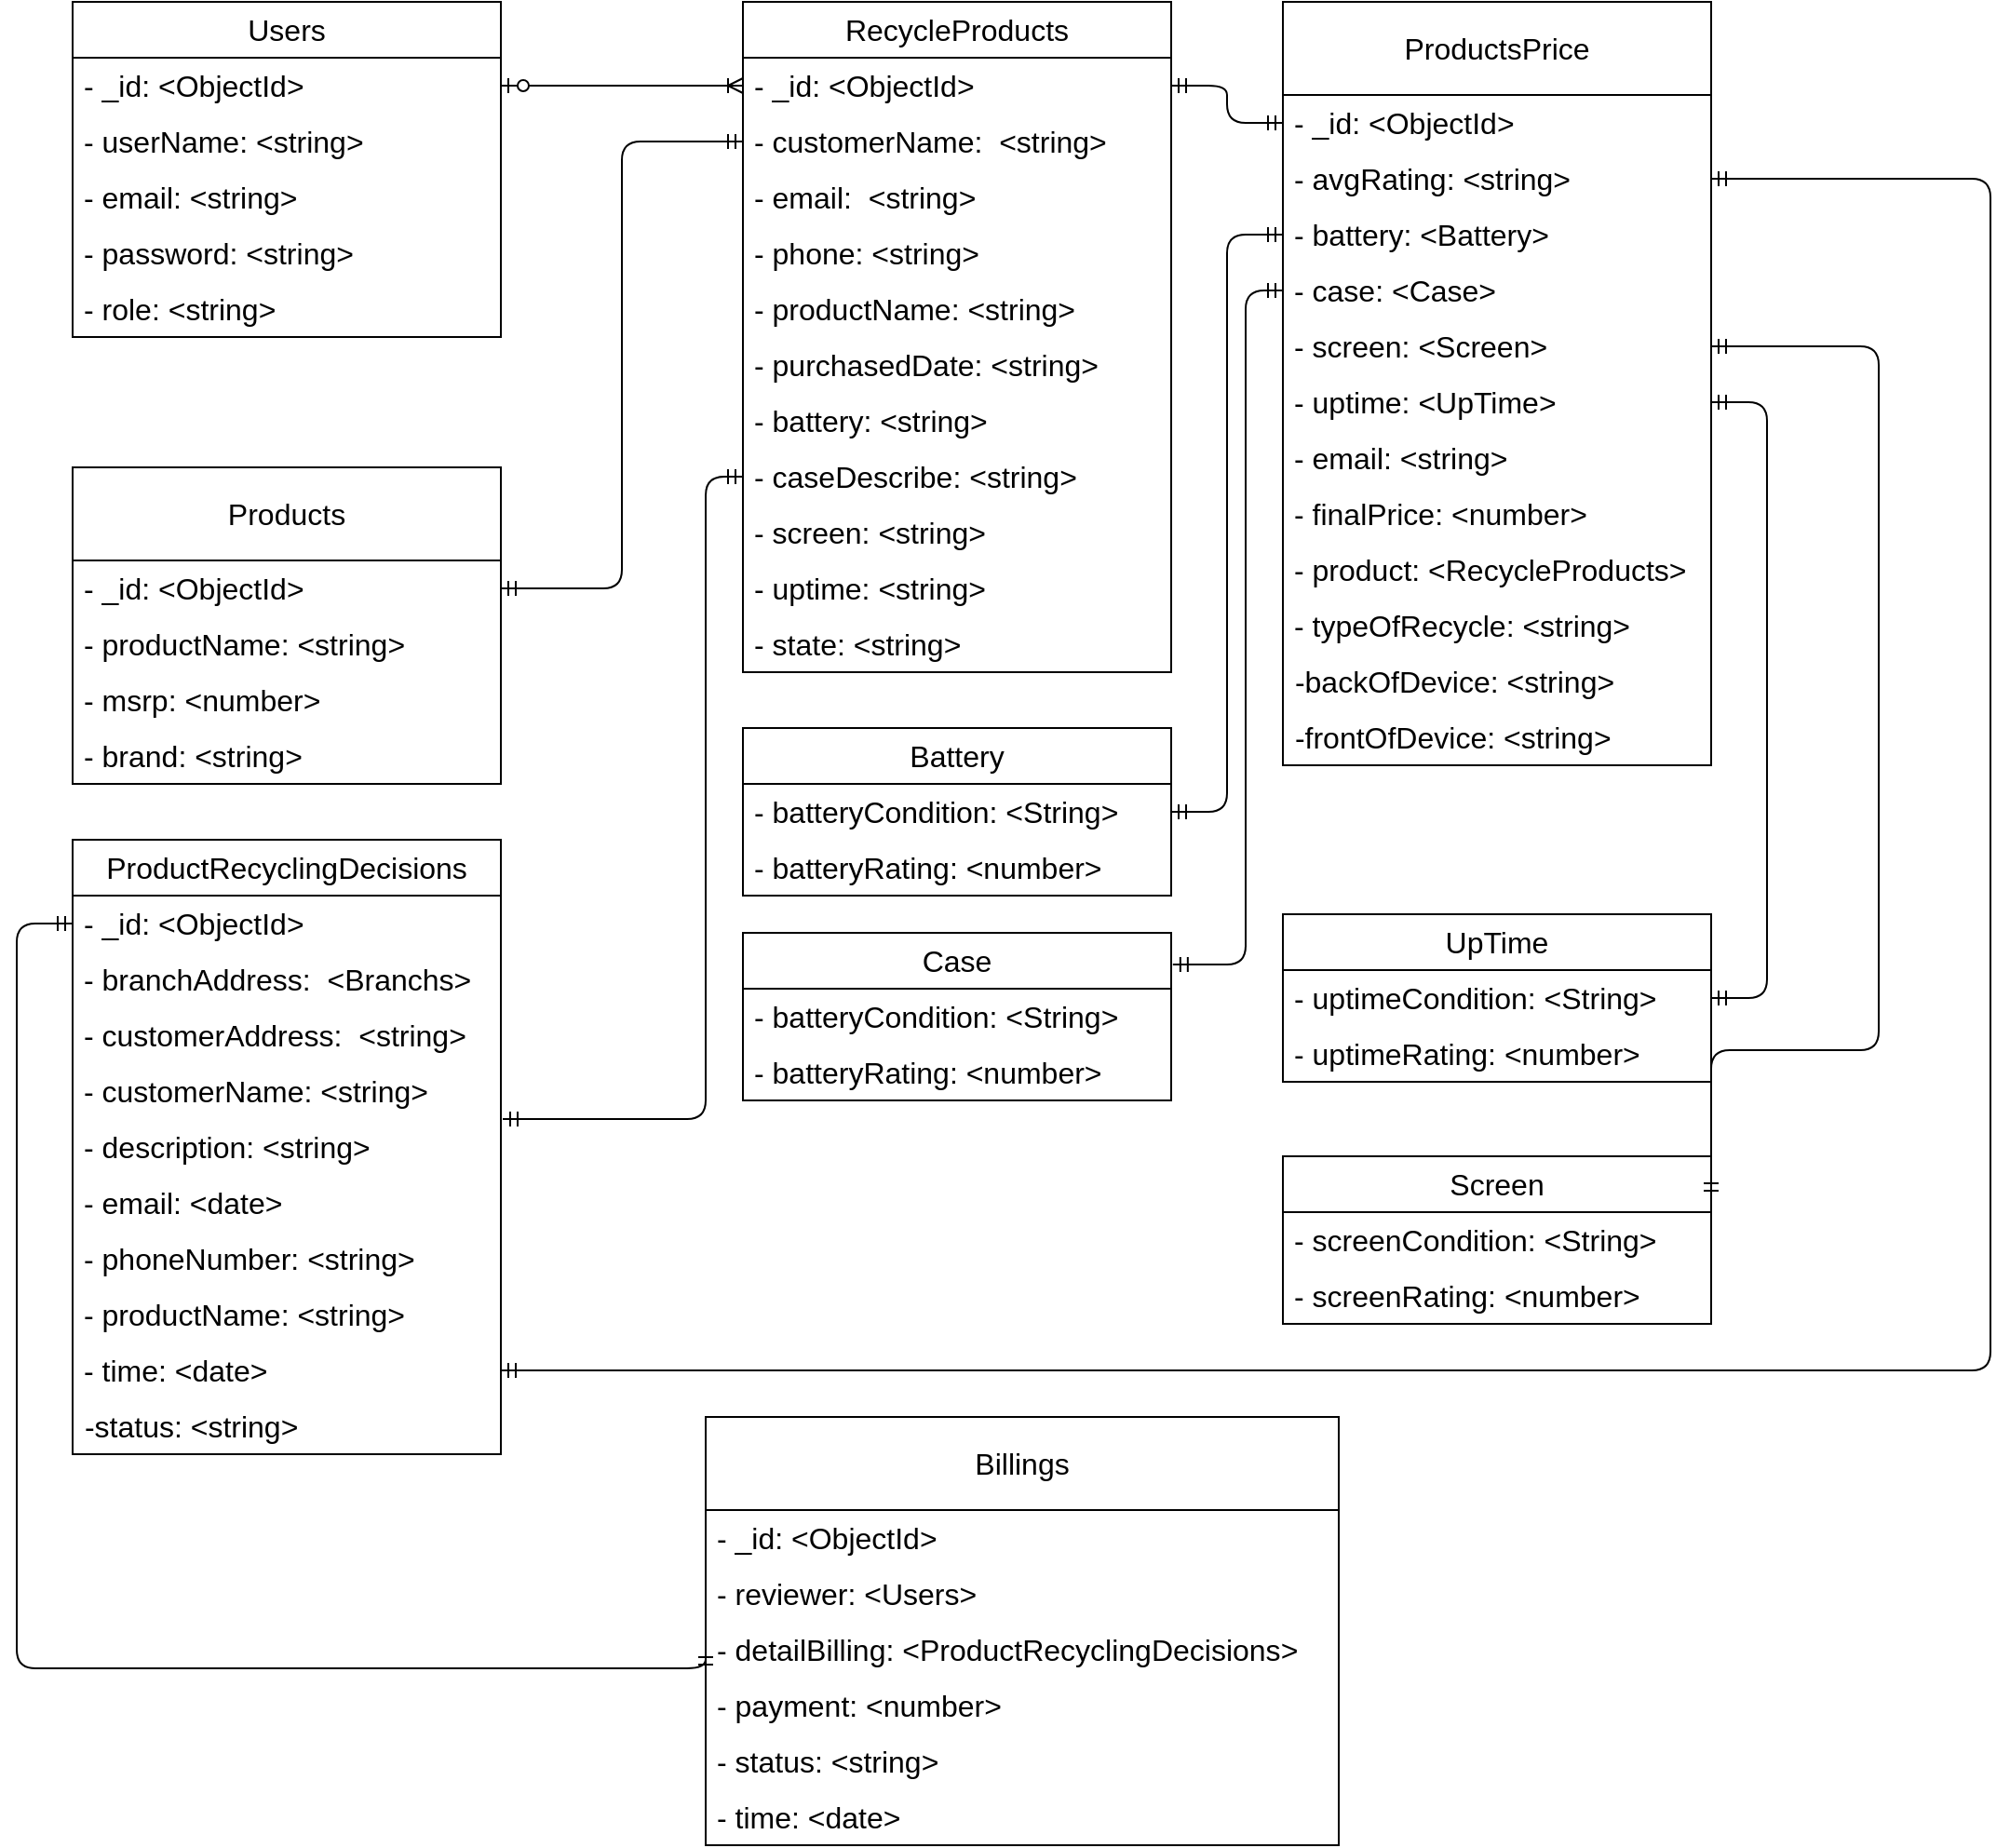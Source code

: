 <mxfile version="24.4.4" type="device" pages="2">
  <diagram id="1mYsnuXGkkBaEgy5q131" name="ClassDiagram_Final">
    <mxGraphModel dx="2603" dy="818" grid="1" gridSize="10" guides="1" tooltips="1" connect="1" arrows="1" fold="1" page="1" pageScale="1" pageWidth="1169" pageHeight="827" math="0" shadow="0">
      <root>
        <mxCell id="0" />
        <mxCell id="1" parent="0" />
        <mxCell id="lU7uUAOjo3WuwjkepguF-1" value="Users" style="swimlane;fontStyle=0;childLayout=stackLayout;horizontal=1;startSize=30;horizontalStack=0;resizeParent=1;resizeParentMax=0;resizeLast=0;collapsible=1;marginBottom=0;whiteSpace=wrap;html=1;fontSize=16;" parent="1" vertex="1">
          <mxGeometry x="-80" width="230" height="180" as="geometry" />
        </mxCell>
        <mxCell id="lU7uUAOjo3WuwjkepguF-2" value="- _id: &amp;lt;ObjectId&amp;gt;" style="text;strokeColor=none;fillColor=none;align=left;verticalAlign=middle;spacingLeft=4;spacingRight=4;overflow=hidden;points=[[0,0.5],[1,0.5]];portConstraint=eastwest;rotatable=0;whiteSpace=wrap;html=1;fontSize=16;" parent="lU7uUAOjo3WuwjkepguF-1" vertex="1">
          <mxGeometry y="30" width="230" height="30" as="geometry" />
        </mxCell>
        <mxCell id="XODTHQbzNnFHxRDsHWwX-12" value="- userName: &amp;lt;string&amp;gt;" style="text;strokeColor=none;fillColor=none;align=left;verticalAlign=middle;spacingLeft=4;spacingRight=4;overflow=hidden;points=[[0,0.5],[1,0.5]];portConstraint=eastwest;rotatable=0;whiteSpace=wrap;html=1;fontSize=16;" parent="lU7uUAOjo3WuwjkepguF-1" vertex="1">
          <mxGeometry y="60" width="230" height="30" as="geometry" />
        </mxCell>
        <mxCell id="lU7uUAOjo3WuwjkepguF-157" value="- email: &amp;lt;string&amp;gt;" style="text;strokeColor=none;fillColor=none;align=left;verticalAlign=middle;spacingLeft=4;spacingRight=4;overflow=hidden;points=[[0,0.5],[1,0.5]];portConstraint=eastwest;rotatable=0;whiteSpace=wrap;html=1;fontSize=16;" parent="lU7uUAOjo3WuwjkepguF-1" vertex="1">
          <mxGeometry y="90" width="230" height="30" as="geometry" />
        </mxCell>
        <mxCell id="lU7uUAOjo3WuwjkepguF-6" value="- password: &amp;lt;string&amp;gt;" style="text;strokeColor=none;fillColor=none;align=left;verticalAlign=middle;spacingLeft=4;spacingRight=4;overflow=hidden;points=[[0,0.5],[1,0.5]];portConstraint=eastwest;rotatable=0;whiteSpace=wrap;html=1;fontSize=16;" parent="lU7uUAOjo3WuwjkepguF-1" vertex="1">
          <mxGeometry y="120" width="230" height="30" as="geometry" />
        </mxCell>
        <mxCell id="lU7uUAOjo3WuwjkepguF-7" value="- role: &amp;lt;string&amp;gt;" style="text;strokeColor=none;fillColor=none;align=left;verticalAlign=middle;spacingLeft=4;spacingRight=4;overflow=hidden;points=[[0,0.5],[1,0.5]];portConstraint=eastwest;rotatable=0;whiteSpace=wrap;html=1;fontSize=16;" parent="lU7uUAOjo3WuwjkepguF-1" vertex="1">
          <mxGeometry y="150" width="230" height="30" as="geometry" />
        </mxCell>
        <mxCell id="lU7uUAOjo3WuwjkepguF-10" value="RecycleProducts" style="swimlane;fontStyle=0;childLayout=stackLayout;horizontal=1;startSize=30;horizontalStack=0;resizeParent=1;resizeParentMax=0;resizeLast=0;collapsible=1;marginBottom=0;whiteSpace=wrap;html=1;fontSize=16;" parent="1" vertex="1">
          <mxGeometry x="280" width="230" height="360" as="geometry" />
        </mxCell>
        <mxCell id="lU7uUAOjo3WuwjkepguF-61" value="- _id: &amp;lt;ObjectId&amp;gt;" style="text;strokeColor=none;fillColor=none;align=left;verticalAlign=middle;spacingLeft=4;spacingRight=4;overflow=hidden;points=[[0,0.5],[1,0.5]];portConstraint=eastwest;rotatable=0;whiteSpace=wrap;html=1;fontSize=16;" parent="lU7uUAOjo3WuwjkepguF-10" vertex="1">
          <mxGeometry y="30" width="230" height="30" as="geometry" />
        </mxCell>
        <mxCell id="lU7uUAOjo3WuwjkepguF-19" value="- customerName:&amp;nbsp; &amp;lt;string&amp;gt;" style="text;strokeColor=none;fillColor=none;align=left;verticalAlign=middle;spacingLeft=4;spacingRight=4;overflow=hidden;points=[[0,0.5],[1,0.5]];portConstraint=eastwest;rotatable=0;whiteSpace=wrap;html=1;fontSize=16;" parent="lU7uUAOjo3WuwjkepguF-10" vertex="1">
          <mxGeometry y="60" width="230" height="30" as="geometry" />
        </mxCell>
        <mxCell id="lU7uUAOjo3WuwjkepguF-103" value="- email:&amp;nbsp; &amp;lt;string&amp;gt;" style="text;strokeColor=none;fillColor=none;align=left;verticalAlign=middle;spacingLeft=4;spacingRight=4;overflow=hidden;points=[[0,0.5],[1,0.5]];portConstraint=eastwest;rotatable=0;whiteSpace=wrap;html=1;fontSize=16;" parent="lU7uUAOjo3WuwjkepguF-10" vertex="1">
          <mxGeometry y="90" width="230" height="30" as="geometry" />
        </mxCell>
        <mxCell id="lU7uUAOjo3WuwjkepguF-24" value="- phone: &amp;lt;string&amp;gt;" style="text;strokeColor=none;fillColor=none;align=left;verticalAlign=middle;spacingLeft=4;spacingRight=4;overflow=hidden;points=[[0,0.5],[1,0.5]];portConstraint=eastwest;rotatable=0;whiteSpace=wrap;html=1;fontSize=16;" parent="lU7uUAOjo3WuwjkepguF-10" vertex="1">
          <mxGeometry y="120" width="230" height="30" as="geometry" />
        </mxCell>
        <mxCell id="lU7uUAOjo3WuwjkepguF-22" value="- productName: &amp;lt;string&amp;gt;" style="text;strokeColor=none;fillColor=none;align=left;verticalAlign=middle;spacingLeft=4;spacingRight=4;overflow=hidden;points=[[0,0.5],[1,0.5]];portConstraint=eastwest;rotatable=0;whiteSpace=wrap;html=1;fontSize=16;" parent="lU7uUAOjo3WuwjkepguF-10" vertex="1">
          <mxGeometry y="150" width="230" height="30" as="geometry" />
        </mxCell>
        <mxCell id="lU7uUAOjo3WuwjkepguF-13" value="- purchasedDate: &amp;lt;string&amp;gt;" style="text;strokeColor=none;fillColor=none;align=left;verticalAlign=middle;spacingLeft=4;spacingRight=4;overflow=hidden;points=[[0,0.5],[1,0.5]];portConstraint=eastwest;rotatable=0;whiteSpace=wrap;html=1;fontSize=16;" parent="lU7uUAOjo3WuwjkepguF-10" vertex="1">
          <mxGeometry y="180" width="230" height="30" as="geometry" />
        </mxCell>
        <mxCell id="lU7uUAOjo3WuwjkepguF-12" value="- battery: &amp;lt;string&amp;gt;" style="text;strokeColor=none;fillColor=none;align=left;verticalAlign=middle;spacingLeft=4;spacingRight=4;overflow=hidden;points=[[0,0.5],[1,0.5]];portConstraint=eastwest;rotatable=0;whiteSpace=wrap;html=1;fontSize=16;" parent="lU7uUAOjo3WuwjkepguF-10" vertex="1">
          <mxGeometry y="210" width="230" height="30" as="geometry" />
        </mxCell>
        <mxCell id="lU7uUAOjo3WuwjkepguF-15" value="- caseDescribe: &amp;lt;string&amp;gt;" style="text;strokeColor=none;fillColor=none;align=left;verticalAlign=middle;spacingLeft=4;spacingRight=4;overflow=hidden;points=[[0,0.5],[1,0.5]];portConstraint=eastwest;rotatable=0;whiteSpace=wrap;html=1;fontSize=16;" parent="lU7uUAOjo3WuwjkepguF-10" vertex="1">
          <mxGeometry y="240" width="230" height="30" as="geometry" />
        </mxCell>
        <mxCell id="lU7uUAOjo3WuwjkepguF-17" value="- screen: &amp;lt;string&amp;gt;" style="text;strokeColor=none;fillColor=none;align=left;verticalAlign=middle;spacingLeft=4;spacingRight=4;overflow=hidden;points=[[0,0.5],[1,0.5]];portConstraint=eastwest;rotatable=0;whiteSpace=wrap;html=1;fontSize=16;" parent="lU7uUAOjo3WuwjkepguF-10" vertex="1">
          <mxGeometry y="270" width="230" height="30" as="geometry" />
        </mxCell>
        <mxCell id="lU7uUAOjo3WuwjkepguF-158" value="&lt;div style=&quot;text-align: center; font-size: 16px;&quot;&gt;&lt;span style=&quot;background-color: initial; font-size: 16px;&quot;&gt;- uptime: &amp;lt;string&lt;/span&gt;&lt;span style=&quot;background-color: initial; font-size: 16px;&quot;&gt;&amp;gt;&lt;/span&gt;&lt;/div&gt;" style="text;strokeColor=none;fillColor=none;align=left;verticalAlign=middle;spacingLeft=4;spacingRight=4;overflow=hidden;points=[[0,0.5],[1,0.5]];portConstraint=eastwest;rotatable=0;whiteSpace=wrap;html=1;fontSize=16;" parent="lU7uUAOjo3WuwjkepguF-10" vertex="1">
          <mxGeometry y="300" width="230" height="30" as="geometry" />
        </mxCell>
        <mxCell id="lU7uUAOjo3WuwjkepguF-16" value="- state: &amp;lt;string&amp;gt;" style="text;strokeColor=none;fillColor=none;align=left;verticalAlign=middle;spacingLeft=4;spacingRight=4;overflow=hidden;points=[[0,0.5],[1,0.5]];portConstraint=eastwest;rotatable=0;whiteSpace=wrap;html=1;fontSize=16;" parent="lU7uUAOjo3WuwjkepguF-10" vertex="1">
          <mxGeometry y="330" width="230" height="30" as="geometry" />
        </mxCell>
        <mxCell id="lU7uUAOjo3WuwjkepguF-27" value="Battery" style="swimlane;fontStyle=0;childLayout=stackLayout;horizontal=1;startSize=30;horizontalStack=0;resizeParent=1;resizeParentMax=0;resizeLast=0;collapsible=1;marginBottom=0;whiteSpace=wrap;html=1;fontSize=16;" parent="1" vertex="1">
          <mxGeometry x="280" y="390" width="230" height="90" as="geometry" />
        </mxCell>
        <mxCell id="lU7uUAOjo3WuwjkepguF-28" value="- batteryCondition: &amp;lt;String&amp;gt;" style="text;strokeColor=none;fillColor=none;align=left;verticalAlign=middle;spacingLeft=4;spacingRight=4;overflow=hidden;points=[[0,0.5],[1,0.5]];portConstraint=eastwest;rotatable=0;whiteSpace=wrap;html=1;fontSize=16;" parent="lU7uUAOjo3WuwjkepguF-27" vertex="1">
          <mxGeometry y="30" width="230" height="30" as="geometry" />
        </mxCell>
        <mxCell id="lU7uUAOjo3WuwjkepguF-29" value="- batteryRating: &amp;lt;number&amp;gt;" style="text;strokeColor=none;fillColor=none;align=left;verticalAlign=middle;spacingLeft=4;spacingRight=4;overflow=hidden;points=[[0,0.5],[1,0.5]];portConstraint=eastwest;rotatable=0;whiteSpace=wrap;html=1;fontSize=16;" parent="lU7uUAOjo3WuwjkepguF-27" vertex="1">
          <mxGeometry y="60" width="230" height="30" as="geometry" />
        </mxCell>
        <mxCell id="lU7uUAOjo3WuwjkepguF-40" value="ProductsPrice" style="swimlane;fontStyle=0;childLayout=stackLayout;horizontal=1;startSize=50;horizontalStack=0;resizeParent=1;resizeParentMax=0;resizeLast=0;collapsible=1;marginBottom=0;whiteSpace=wrap;html=1;fontSize=16;" parent="1" vertex="1">
          <mxGeometry x="570" width="230" height="410" as="geometry" />
        </mxCell>
        <mxCell id="lU7uUAOjo3WuwjkepguF-109" value="- _id: &amp;lt;ObjectId&amp;gt;" style="text;strokeColor=none;fillColor=none;align=left;verticalAlign=middle;spacingLeft=4;spacingRight=4;overflow=hidden;points=[[0,0.5],[1,0.5]];portConstraint=eastwest;rotatable=0;whiteSpace=wrap;html=1;fontSize=16;" parent="lU7uUAOjo3WuwjkepguF-40" vertex="1">
          <mxGeometry y="50" width="230" height="30" as="geometry" />
        </mxCell>
        <mxCell id="lU7uUAOjo3WuwjkepguF-121" value="- avgRating: &amp;lt;string&amp;gt;" style="text;strokeColor=none;fillColor=none;align=left;verticalAlign=middle;spacingLeft=4;spacingRight=4;overflow=hidden;points=[[0,0.5],[1,0.5]];portConstraint=eastwest;rotatable=0;whiteSpace=wrap;html=1;fontSize=16;" parent="lU7uUAOjo3WuwjkepguF-40" vertex="1">
          <mxGeometry y="80" width="230" height="30" as="geometry" />
        </mxCell>
        <mxCell id="lU7uUAOjo3WuwjkepguF-122" value="- battery: &amp;lt;&lt;span style=&quot;text-align: center; font-size: 16px;&quot;&gt;Battery&lt;/span&gt;&amp;gt;" style="text;strokeColor=none;fillColor=none;align=left;verticalAlign=middle;spacingLeft=4;spacingRight=4;overflow=hidden;points=[[0,0.5],[1,0.5]];portConstraint=eastwest;rotatable=0;whiteSpace=wrap;html=1;fontSize=16;" parent="lU7uUAOjo3WuwjkepguF-40" vertex="1">
          <mxGeometry y="110" width="230" height="30" as="geometry" />
        </mxCell>
        <mxCell id="lU7uUAOjo3WuwjkepguF-125" value="- case: &amp;lt;&lt;span style=&quot;text-align: center; font-size: 16px;&quot;&gt;Case&lt;/span&gt;&amp;gt;" style="text;strokeColor=none;fillColor=none;align=left;verticalAlign=middle;spacingLeft=4;spacingRight=4;overflow=hidden;points=[[0,0.5],[1,0.5]];portConstraint=eastwest;rotatable=0;whiteSpace=wrap;html=1;fontSize=16;" parent="lU7uUAOjo3WuwjkepguF-40" vertex="1">
          <mxGeometry y="140" width="230" height="30" as="geometry" />
        </mxCell>
        <mxCell id="lU7uUAOjo3WuwjkepguF-123" value="- screen: &amp;lt;&lt;span style=&quot;text-align: center; font-size: 16px;&quot;&gt;Screen&lt;/span&gt;&amp;gt;" style="text;strokeColor=none;fillColor=none;align=left;verticalAlign=middle;spacingLeft=4;spacingRight=4;overflow=hidden;points=[[0,0.5],[1,0.5]];portConstraint=eastwest;rotatable=0;whiteSpace=wrap;html=1;fontSize=16;" parent="lU7uUAOjo3WuwjkepguF-40" vertex="1">
          <mxGeometry y="170" width="230" height="30" as="geometry" />
        </mxCell>
        <mxCell id="lU7uUAOjo3WuwjkepguF-124" value="- uptime: &amp;lt;&lt;span style=&quot;text-align: center; font-size: 16px;&quot;&gt;UpTime&lt;/span&gt;&amp;gt;" style="text;strokeColor=none;fillColor=none;align=left;verticalAlign=middle;spacingLeft=4;spacingRight=4;overflow=hidden;points=[[0,0.5],[1,0.5]];portConstraint=eastwest;rotatable=0;whiteSpace=wrap;html=1;fontSize=16;" parent="lU7uUAOjo3WuwjkepguF-40" vertex="1">
          <mxGeometry y="200" width="230" height="30" as="geometry" />
        </mxCell>
        <mxCell id="lU7uUAOjo3WuwjkepguF-126" value="- email: &amp;lt;string&amp;gt;" style="text;strokeColor=none;fillColor=none;align=left;verticalAlign=middle;spacingLeft=4;spacingRight=4;overflow=hidden;points=[[0,0.5],[1,0.5]];portConstraint=eastwest;rotatable=0;whiteSpace=wrap;html=1;fontSize=16;" parent="lU7uUAOjo3WuwjkepguF-40" vertex="1">
          <mxGeometry y="230" width="230" height="30" as="geometry" />
        </mxCell>
        <mxCell id="lU7uUAOjo3WuwjkepguF-127" value="- finalPrice: &amp;lt;number&amp;gt;" style="text;strokeColor=none;fillColor=none;align=left;verticalAlign=middle;spacingLeft=4;spacingRight=4;overflow=hidden;points=[[0,0.5],[1,0.5]];portConstraint=eastwest;rotatable=0;whiteSpace=wrap;html=1;fontSize=16;" parent="lU7uUAOjo3WuwjkepguF-40" vertex="1">
          <mxGeometry y="260" width="230" height="30" as="geometry" />
        </mxCell>
        <mxCell id="lU7uUAOjo3WuwjkepguF-128" value="- product: &amp;lt;RecycleProducts&amp;gt;" style="text;strokeColor=none;fillColor=none;align=left;verticalAlign=middle;spacingLeft=4;spacingRight=4;overflow=hidden;points=[[0,0.5],[1,0.5]];portConstraint=eastwest;rotatable=0;whiteSpace=wrap;html=1;fontSize=16;" parent="lU7uUAOjo3WuwjkepguF-40" vertex="1">
          <mxGeometry y="290" width="230" height="30" as="geometry" />
        </mxCell>
        <mxCell id="l7s6xjrDKNPfiDp5oHA0-8" value="- typeOfRecycle: &amp;lt;string&amp;gt;" style="text;strokeColor=none;fillColor=none;align=left;verticalAlign=middle;spacingLeft=4;spacingRight=4;overflow=hidden;points=[[0,0.5],[1,0.5]];portConstraint=eastwest;rotatable=0;whiteSpace=wrap;html=1;fontSize=16;" parent="lU7uUAOjo3WuwjkepguF-40" vertex="1">
          <mxGeometry y="320" width="230" height="30" as="geometry" />
        </mxCell>
        <mxCell id="SKushmiz6h8_9nlBnLRX-2" value="&amp;nbsp;-backOfDevice: &amp;lt;string&amp;gt;" style="text;html=1;align=left;verticalAlign=middle;whiteSpace=wrap;rounded=0;fontSize=16;" parent="lU7uUAOjo3WuwjkepguF-40" vertex="1">
          <mxGeometry y="350" width="230" height="30" as="geometry" />
        </mxCell>
        <mxCell id="SKushmiz6h8_9nlBnLRX-3" value="&amp;nbsp;-frontOfDevice: &amp;lt;string&amp;gt;" style="text;html=1;align=left;verticalAlign=middle;whiteSpace=wrap;rounded=0;fontSize=16;" parent="lU7uUAOjo3WuwjkepguF-40" vertex="1">
          <mxGeometry y="380" width="230" height="30" as="geometry" />
        </mxCell>
        <mxCell id="lU7uUAOjo3WuwjkepguF-62" value="Case" style="swimlane;fontStyle=0;childLayout=stackLayout;horizontal=1;startSize=30;horizontalStack=0;resizeParent=1;resizeParentMax=0;resizeLast=0;collapsible=1;marginBottom=0;whiteSpace=wrap;html=1;fontSize=16;" parent="1" vertex="1">
          <mxGeometry x="280" y="500" width="230" height="90" as="geometry" />
        </mxCell>
        <mxCell id="lU7uUAOjo3WuwjkepguF-63" value="- batteryCondition: &amp;lt;String&amp;gt;" style="text;strokeColor=none;fillColor=none;align=left;verticalAlign=middle;spacingLeft=4;spacingRight=4;overflow=hidden;points=[[0,0.5],[1,0.5]];portConstraint=eastwest;rotatable=0;whiteSpace=wrap;html=1;fontSize=16;" parent="lU7uUAOjo3WuwjkepguF-62" vertex="1">
          <mxGeometry y="30" width="230" height="30" as="geometry" />
        </mxCell>
        <mxCell id="lU7uUAOjo3WuwjkepguF-64" value="- batteryRating: &amp;lt;number&amp;gt;" style="text;strokeColor=none;fillColor=none;align=left;verticalAlign=middle;spacingLeft=4;spacingRight=4;overflow=hidden;points=[[0,0.5],[1,0.5]];portConstraint=eastwest;rotatable=0;whiteSpace=wrap;html=1;fontSize=16;" parent="lU7uUAOjo3WuwjkepguF-62" vertex="1">
          <mxGeometry y="60" width="230" height="30" as="geometry" />
        </mxCell>
        <mxCell id="lU7uUAOjo3WuwjkepguF-97" value="Screen" style="swimlane;fontStyle=0;childLayout=stackLayout;horizontal=1;startSize=30;horizontalStack=0;resizeParent=1;resizeParentMax=0;resizeLast=0;collapsible=1;marginBottom=0;whiteSpace=wrap;html=1;fontSize=16;" parent="1" vertex="1">
          <mxGeometry x="570" y="620" width="230" height="90" as="geometry" />
        </mxCell>
        <mxCell id="lU7uUAOjo3WuwjkepguF-98" value="- screenCondition: &amp;lt;String&amp;gt;" style="text;strokeColor=none;fillColor=none;align=left;verticalAlign=middle;spacingLeft=4;spacingRight=4;overflow=hidden;points=[[0,0.5],[1,0.5]];portConstraint=eastwest;rotatable=0;whiteSpace=wrap;html=1;fontSize=16;" parent="lU7uUAOjo3WuwjkepguF-97" vertex="1">
          <mxGeometry y="30" width="230" height="30" as="geometry" />
        </mxCell>
        <mxCell id="lU7uUAOjo3WuwjkepguF-99" value="- screenRating: &amp;lt;number&amp;gt;" style="text;strokeColor=none;fillColor=none;align=left;verticalAlign=middle;spacingLeft=4;spacingRight=4;overflow=hidden;points=[[0,0.5],[1,0.5]];portConstraint=eastwest;rotatable=0;whiteSpace=wrap;html=1;fontSize=16;" parent="lU7uUAOjo3WuwjkepguF-97" vertex="1">
          <mxGeometry y="60" width="230" height="30" as="geometry" />
        </mxCell>
        <mxCell id="lU7uUAOjo3WuwjkepguF-100" value="UpTime" style="swimlane;fontStyle=0;childLayout=stackLayout;horizontal=1;startSize=30;horizontalStack=0;resizeParent=1;resizeParentMax=0;resizeLast=0;collapsible=1;marginBottom=0;whiteSpace=wrap;html=1;fontSize=16;" parent="1" vertex="1">
          <mxGeometry x="570" y="490" width="230" height="90" as="geometry" />
        </mxCell>
        <mxCell id="lU7uUAOjo3WuwjkepguF-101" value="- uptimeCondition: &amp;lt;String&amp;gt;" style="text;strokeColor=none;fillColor=none;align=left;verticalAlign=middle;spacingLeft=4;spacingRight=4;overflow=hidden;points=[[0,0.5],[1,0.5]];portConstraint=eastwest;rotatable=0;whiteSpace=wrap;html=1;fontSize=16;" parent="lU7uUAOjo3WuwjkepguF-100" vertex="1">
          <mxGeometry y="30" width="230" height="30" as="geometry" />
        </mxCell>
        <mxCell id="lU7uUAOjo3WuwjkepguF-102" value="- uptimeRating: &amp;lt;number&amp;gt;" style="text;strokeColor=none;fillColor=none;align=left;verticalAlign=middle;spacingLeft=4;spacingRight=4;overflow=hidden;points=[[0,0.5],[1,0.5]];portConstraint=eastwest;rotatable=0;whiteSpace=wrap;html=1;fontSize=16;" parent="lU7uUAOjo3WuwjkepguF-100" vertex="1">
          <mxGeometry y="60" width="230" height="30" as="geometry" />
        </mxCell>
        <mxCell id="lU7uUAOjo3WuwjkepguF-129" value="Products" style="swimlane;fontStyle=0;childLayout=stackLayout;horizontal=1;startSize=50;horizontalStack=0;resizeParent=1;resizeParentMax=0;resizeLast=0;collapsible=1;marginBottom=0;whiteSpace=wrap;html=1;fontSize=16;" parent="1" vertex="1">
          <mxGeometry x="-80" y="250" width="230" height="170" as="geometry" />
        </mxCell>
        <mxCell id="lU7uUAOjo3WuwjkepguF-130" value="- _id: &amp;lt;ObjectId&amp;gt;" style="text;strokeColor=none;fillColor=none;align=left;verticalAlign=middle;spacingLeft=4;spacingRight=4;overflow=hidden;points=[[0,0.5],[1,0.5]];portConstraint=eastwest;rotatable=0;whiteSpace=wrap;html=1;fontSize=16;" parent="lU7uUAOjo3WuwjkepguF-129" vertex="1">
          <mxGeometry y="50" width="230" height="30" as="geometry" />
        </mxCell>
        <mxCell id="lU7uUAOjo3WuwjkepguF-132" value="&lt;div style=&quot;text-align: center; font-size: 16px;&quot;&gt;&lt;span style=&quot;background-color: initial; font-size: 16px;&quot;&gt;- productName: &amp;lt;string&lt;/span&gt;&lt;span style=&quot;background-color: initial; font-size: 16px;&quot;&gt;&amp;gt;&lt;/span&gt;&lt;/div&gt;" style="text;strokeColor=none;fillColor=none;align=left;verticalAlign=middle;spacingLeft=4;spacingRight=4;overflow=hidden;points=[[0,0.5],[1,0.5]];portConstraint=eastwest;rotatable=0;whiteSpace=wrap;html=1;fontSize=16;" parent="lU7uUAOjo3WuwjkepguF-129" vertex="1">
          <mxGeometry y="80" width="230" height="30" as="geometry" />
        </mxCell>
        <mxCell id="lU7uUAOjo3WuwjkepguF-131" value="- msrp: &amp;lt;number&amp;gt;" style="text;strokeColor=none;fillColor=none;align=left;verticalAlign=middle;spacingLeft=4;spacingRight=4;overflow=hidden;points=[[0,0.5],[1,0.5]];portConstraint=eastwest;rotatable=0;whiteSpace=wrap;html=1;fontSize=16;" parent="lU7uUAOjo3WuwjkepguF-129" vertex="1">
          <mxGeometry y="110" width="230" height="30" as="geometry" />
        </mxCell>
        <mxCell id="lU7uUAOjo3WuwjkepguF-133" value="&lt;div style=&quot;text-align: center; font-size: 16px;&quot;&gt;&lt;span style=&quot;background-color: initial; font-size: 16px;&quot;&gt;- brand: &amp;lt;string&lt;/span&gt;&lt;span style=&quot;background-color: initial; font-size: 16px;&quot;&gt;&amp;gt;&lt;/span&gt;&lt;/div&gt;" style="text;strokeColor=none;fillColor=none;align=left;verticalAlign=middle;spacingLeft=4;spacingRight=4;overflow=hidden;points=[[0,0.5],[1,0.5]];portConstraint=eastwest;rotatable=0;whiteSpace=wrap;html=1;fontSize=16;" parent="lU7uUAOjo3WuwjkepguF-129" vertex="1">
          <mxGeometry y="140" width="230" height="30" as="geometry" />
        </mxCell>
        <mxCell id="lU7uUAOjo3WuwjkepguF-141" value="" style="edgeStyle=orthogonalEdgeStyle;fontSize=16;html=1;endArrow=ERmandOne;startArrow=ERmandOne;rounded=1;curved=0;" parent="1" source="lU7uUAOjo3WuwjkepguF-130" target="lU7uUAOjo3WuwjkepguF-19" edge="1">
          <mxGeometry width="100" height="100" relative="1" as="geometry">
            <mxPoint x="230" y="420" as="sourcePoint" />
            <mxPoint x="330" y="320" as="targetPoint" />
          </mxGeometry>
        </mxCell>
        <mxCell id="lU7uUAOjo3WuwjkepguF-150" value="" style="fontSize=16;html=1;endArrow=ERoneToMany;startArrow=ERzeroToOne;rounded=1;exitX=1;exitY=0.5;exitDx=0;exitDy=0;entryX=0;entryY=0.5;entryDx=0;entryDy=0;" parent="1" target="lU7uUAOjo3WuwjkepguF-61" edge="1">
          <mxGeometry width="100" height="100" relative="1" as="geometry">
            <mxPoint x="150" y="45" as="sourcePoint" />
            <mxPoint x="330" y="320" as="targetPoint" />
          </mxGeometry>
        </mxCell>
        <mxCell id="lU7uUAOjo3WuwjkepguF-151" value="" style="edgeStyle=orthogonalEdgeStyle;fontSize=16;html=1;endArrow=ERmandOne;startArrow=ERmandOne;rounded=1;curved=0;exitX=0;exitY=0.5;exitDx=0;exitDy=0;entryX=1;entryY=0.5;entryDx=0;entryDy=0;" parent="1" source="lU7uUAOjo3WuwjkepguF-109" target="lU7uUAOjo3WuwjkepguF-61" edge="1">
          <mxGeometry width="100" height="100" relative="1" as="geometry">
            <mxPoint x="230" y="420" as="sourcePoint" />
            <mxPoint x="330" y="320" as="targetPoint" />
          </mxGeometry>
        </mxCell>
        <mxCell id="lU7uUAOjo3WuwjkepguF-152" value="" style="fontSize=16;html=1;endArrow=ERmandOne;startArrow=ERmandOne;rounded=1;exitX=1;exitY=0.5;exitDx=0;exitDy=0;edgeStyle=orthogonalEdgeStyle;" parent="1" source="lU7uUAOjo3WuwjkepguF-28" target="lU7uUAOjo3WuwjkepguF-122" edge="1">
          <mxGeometry width="100" height="100" relative="1" as="geometry">
            <mxPoint x="230" y="420" as="sourcePoint" />
            <mxPoint x="330" y="320" as="targetPoint" />
          </mxGeometry>
        </mxCell>
        <mxCell id="lU7uUAOjo3WuwjkepguF-153" value="" style="edgeStyle=orthogonalEdgeStyle;fontSize=16;html=1;endArrow=ERmandOne;startArrow=ERmandOne;rounded=1;entryX=0;entryY=0.5;entryDx=0;entryDy=0;exitX=1.004;exitY=0.189;exitDx=0;exitDy=0;exitPerimeter=0;curved=0;" parent="1" source="lU7uUAOjo3WuwjkepguF-62" target="lU7uUAOjo3WuwjkepguF-125" edge="1">
          <mxGeometry width="100" height="100" relative="1" as="geometry">
            <mxPoint x="230" y="420" as="sourcePoint" />
            <mxPoint x="330" y="320" as="targetPoint" />
            <Array as="points">
              <mxPoint x="550" y="517" />
              <mxPoint x="550" y="155" />
            </Array>
          </mxGeometry>
        </mxCell>
        <mxCell id="lU7uUAOjo3WuwjkepguF-154" value="" style="edgeStyle=entityRelationEdgeStyle;fontSize=16;html=1;endArrow=ERmandOne;startArrow=ERmandOne;rounded=1;entryX=1;entryY=0.5;entryDx=0;entryDy=0;exitX=1;exitY=0.5;exitDx=0;exitDy=0;curved=0;" parent="1" source="lU7uUAOjo3WuwjkepguF-101" target="lU7uUAOjo3WuwjkepguF-124" edge="1">
          <mxGeometry width="100" height="100" relative="1" as="geometry">
            <mxPoint x="230" y="420" as="sourcePoint" />
            <mxPoint x="330" y="320" as="targetPoint" />
          </mxGeometry>
        </mxCell>
        <mxCell id="lU7uUAOjo3WuwjkepguF-156" value="" style="fontSize=16;html=1;endArrow=ERmandOne;startArrow=ERmandOne;rounded=1;exitX=1;exitY=0.25;exitDx=0;exitDy=0;entryX=1;entryY=0.5;entryDx=0;entryDy=0;edgeStyle=orthogonalEdgeStyle;" parent="1" source="lU7uUAOjo3WuwjkepguF-97" target="lU7uUAOjo3WuwjkepguF-123" edge="1">
          <mxGeometry width="100" height="100" relative="1" as="geometry">
            <mxPoint x="230" y="420" as="sourcePoint" />
            <mxPoint x="330" y="320" as="targetPoint" />
            <Array as="points">
              <mxPoint x="890" y="563" />
              <mxPoint x="890" y="185" />
            </Array>
          </mxGeometry>
        </mxCell>
        <mxCell id="EBas1otnYh2IIkSCfJ9B-1" value="ProductRecyclingDecisions" style="swimlane;fontStyle=0;childLayout=stackLayout;horizontal=1;startSize=30;horizontalStack=0;resizeParent=1;resizeParentMax=0;resizeLast=0;collapsible=1;marginBottom=0;whiteSpace=wrap;html=1;fontSize=16;" parent="1" vertex="1">
          <mxGeometry x="-80" y="450" width="230" height="330" as="geometry" />
        </mxCell>
        <mxCell id="EBas1otnYh2IIkSCfJ9B-2" value="- _id: &amp;lt;ObjectId&amp;gt;" style="text;strokeColor=none;fillColor=none;align=left;verticalAlign=middle;spacingLeft=4;spacingRight=4;overflow=hidden;points=[[0,0.5],[1,0.5]];portConstraint=eastwest;rotatable=0;whiteSpace=wrap;html=1;fontSize=16;" parent="EBas1otnYh2IIkSCfJ9B-1" vertex="1">
          <mxGeometry y="30" width="230" height="30" as="geometry" />
        </mxCell>
        <mxCell id="EBas1otnYh2IIkSCfJ9B-3" value="- branchAddress:&amp;nbsp; &amp;lt;Branchs&amp;gt;" style="text;strokeColor=none;fillColor=none;align=left;verticalAlign=middle;spacingLeft=4;spacingRight=4;overflow=hidden;points=[[0,0.5],[1,0.5]];portConstraint=eastwest;rotatable=0;whiteSpace=wrap;html=1;fontSize=16;" parent="EBas1otnYh2IIkSCfJ9B-1" vertex="1">
          <mxGeometry y="60" width="230" height="30" as="geometry" />
        </mxCell>
        <mxCell id="EBas1otnYh2IIkSCfJ9B-4" value="- customerAddress:&amp;nbsp; &amp;lt;string&amp;gt;" style="text;strokeColor=none;fillColor=none;align=left;verticalAlign=middle;spacingLeft=4;spacingRight=4;overflow=hidden;points=[[0,0.5],[1,0.5]];portConstraint=eastwest;rotatable=0;whiteSpace=wrap;html=1;fontSize=16;" parent="EBas1otnYh2IIkSCfJ9B-1" vertex="1">
          <mxGeometry y="90" width="230" height="30" as="geometry" />
        </mxCell>
        <mxCell id="EBas1otnYh2IIkSCfJ9B-5" value="- customerName: &amp;lt;string&amp;gt;" style="text;strokeColor=none;fillColor=none;align=left;verticalAlign=middle;spacingLeft=4;spacingRight=4;overflow=hidden;points=[[0,0.5],[1,0.5]];portConstraint=eastwest;rotatable=0;whiteSpace=wrap;html=1;fontSize=16;" parent="EBas1otnYh2IIkSCfJ9B-1" vertex="1">
          <mxGeometry y="120" width="230" height="30" as="geometry" />
        </mxCell>
        <mxCell id="EBas1otnYh2IIkSCfJ9B-6" value="- description: &amp;lt;string&amp;gt;" style="text;strokeColor=none;fillColor=none;align=left;verticalAlign=middle;spacingLeft=4;spacingRight=4;overflow=hidden;points=[[0,0.5],[1,0.5]];portConstraint=eastwest;rotatable=0;whiteSpace=wrap;html=1;fontSize=16;" parent="EBas1otnYh2IIkSCfJ9B-1" vertex="1">
          <mxGeometry y="150" width="230" height="30" as="geometry" />
        </mxCell>
        <mxCell id="EBas1otnYh2IIkSCfJ9B-7" value="- email: &amp;lt;date&amp;gt;" style="text;strokeColor=none;fillColor=none;align=left;verticalAlign=middle;spacingLeft=4;spacingRight=4;overflow=hidden;points=[[0,0.5],[1,0.5]];portConstraint=eastwest;rotatable=0;whiteSpace=wrap;html=1;fontSize=16;" parent="EBas1otnYh2IIkSCfJ9B-1" vertex="1">
          <mxGeometry y="180" width="230" height="30" as="geometry" />
        </mxCell>
        <mxCell id="EBas1otnYh2IIkSCfJ9B-8" value="- phoneNumber: &amp;lt;string&amp;gt;" style="text;strokeColor=none;fillColor=none;align=left;verticalAlign=middle;spacingLeft=4;spacingRight=4;overflow=hidden;points=[[0,0.5],[1,0.5]];portConstraint=eastwest;rotatable=0;whiteSpace=wrap;html=1;fontSize=16;" parent="EBas1otnYh2IIkSCfJ9B-1" vertex="1">
          <mxGeometry y="210" width="230" height="30" as="geometry" />
        </mxCell>
        <mxCell id="EBas1otnYh2IIkSCfJ9B-9" value="- productName: &amp;lt;string&amp;gt;" style="text;strokeColor=none;fillColor=none;align=left;verticalAlign=middle;spacingLeft=4;spacingRight=4;overflow=hidden;points=[[0,0.5],[1,0.5]];portConstraint=eastwest;rotatable=0;whiteSpace=wrap;html=1;fontSize=16;" parent="EBas1otnYh2IIkSCfJ9B-1" vertex="1">
          <mxGeometry y="240" width="230" height="30" as="geometry" />
        </mxCell>
        <mxCell id="EBas1otnYh2IIkSCfJ9B-10" value="- time: &amp;lt;date&amp;gt;" style="text;strokeColor=none;fillColor=none;align=left;verticalAlign=middle;spacingLeft=4;spacingRight=4;overflow=hidden;points=[[0,0.5],[1,0.5]];portConstraint=eastwest;rotatable=0;whiteSpace=wrap;html=1;fontSize=16;" parent="EBas1otnYh2IIkSCfJ9B-1" vertex="1">
          <mxGeometry y="270" width="230" height="30" as="geometry" />
        </mxCell>
        <mxCell id="SKushmiz6h8_9nlBnLRX-6" value="&amp;nbsp;-status: &amp;lt;string&amp;gt;" style="text;html=1;align=left;verticalAlign=middle;whiteSpace=wrap;rounded=0;fontSize=16;" parent="EBas1otnYh2IIkSCfJ9B-1" vertex="1">
          <mxGeometry y="300" width="230" height="30" as="geometry" />
        </mxCell>
        <mxCell id="SKushmiz6h8_9nlBnLRX-4" value="" style="edgeStyle=orthogonalEdgeStyle;fontSize=16;html=1;endArrow=ERmandOne;startArrow=ERmandOne;rounded=1;curved=0;entryX=1;entryY=0.5;entryDx=0;entryDy=0;exitX=1;exitY=0.5;exitDx=0;exitDy=0;" parent="1" source="EBas1otnYh2IIkSCfJ9B-10" target="lU7uUAOjo3WuwjkepguF-121" edge="1">
          <mxGeometry width="100" height="100" relative="1" as="geometry">
            <mxPoint x="160" y="325" as="sourcePoint" />
            <mxPoint x="290" y="85" as="targetPoint" />
            <Array as="points">
              <mxPoint x="950" y="735" />
              <mxPoint x="950" y="95" />
            </Array>
          </mxGeometry>
        </mxCell>
        <mxCell id="SKushmiz6h8_9nlBnLRX-5" value="" style="edgeStyle=orthogonalEdgeStyle;fontSize=16;html=1;endArrow=ERmandOne;startArrow=ERmandOne;rounded=1;curved=0;entryX=0;entryY=0.5;entryDx=0;entryDy=0;" parent="1" target="lU7uUAOjo3WuwjkepguF-15" edge="1">
          <mxGeometry width="100" height="100" relative="1" as="geometry">
            <mxPoint x="151" y="600" as="sourcePoint" />
            <mxPoint x="810" y="105" as="targetPoint" />
            <Array as="points">
              <mxPoint x="260" y="600" />
              <mxPoint x="260" y="255" />
            </Array>
          </mxGeometry>
        </mxCell>
        <mxCell id="XODTHQbzNnFHxRDsHWwX-1" value="Billings" style="swimlane;fontStyle=0;childLayout=stackLayout;horizontal=1;startSize=50;horizontalStack=0;resizeParent=1;resizeParentMax=0;resizeLast=0;collapsible=1;marginBottom=0;whiteSpace=wrap;html=1;fontSize=16;" parent="1" vertex="1">
          <mxGeometry x="260" y="760" width="340" height="230" as="geometry" />
        </mxCell>
        <mxCell id="XODTHQbzNnFHxRDsHWwX-2" value="- _id: &amp;lt;ObjectId&amp;gt;" style="text;strokeColor=none;fillColor=none;align=left;verticalAlign=middle;spacingLeft=4;spacingRight=4;overflow=hidden;points=[[0,0.5],[1,0.5]];portConstraint=eastwest;rotatable=0;whiteSpace=wrap;html=1;fontSize=16;" parent="XODTHQbzNnFHxRDsHWwX-1" vertex="1">
          <mxGeometry y="50" width="340" height="30" as="geometry" />
        </mxCell>
        <mxCell id="XODTHQbzNnFHxRDsHWwX-6" value="&lt;div style=&quot;text-align: center; font-size: 16px;&quot;&gt;&lt;span style=&quot;background-color: initial; font-size: 16px;&quot;&gt;- reviewer: &amp;lt;Users&lt;/span&gt;&lt;span style=&quot;background-color: initial; font-size: 16px;&quot;&gt;&amp;gt;&lt;/span&gt;&lt;/div&gt;" style="text;strokeColor=none;fillColor=none;align=left;verticalAlign=middle;spacingLeft=4;spacingRight=4;overflow=hidden;points=[[0,0.5],[1,0.5]];portConstraint=eastwest;rotatable=0;whiteSpace=wrap;html=1;fontSize=16;" parent="XODTHQbzNnFHxRDsHWwX-1" vertex="1">
          <mxGeometry y="80" width="340" height="30" as="geometry" />
        </mxCell>
        <mxCell id="XODTHQbzNnFHxRDsHWwX-3" value="&lt;div style=&quot;text-align: center; font-size: 16px;&quot;&gt;&lt;span style=&quot;background-color: initial; font-size: 16px;&quot;&gt;- detailBilling: &amp;lt;ProductRecyclingDecisions&lt;/span&gt;&lt;span style=&quot;background-color: initial; font-size: 16px;&quot;&gt;&amp;gt;&lt;/span&gt;&lt;/div&gt;" style="text;strokeColor=none;fillColor=none;align=left;verticalAlign=middle;spacingLeft=4;spacingRight=4;overflow=hidden;points=[[0,0.5],[1,0.5]];portConstraint=eastwest;rotatable=0;whiteSpace=wrap;html=1;fontSize=16;" parent="XODTHQbzNnFHxRDsHWwX-1" vertex="1">
          <mxGeometry y="110" width="340" height="30" as="geometry" />
        </mxCell>
        <mxCell id="XODTHQbzNnFHxRDsHWwX-8" value="- payment: &amp;lt;number&amp;gt;" style="text;strokeColor=none;fillColor=none;align=left;verticalAlign=middle;spacingLeft=4;spacingRight=4;overflow=hidden;points=[[0,0.5],[1,0.5]];portConstraint=eastwest;rotatable=0;whiteSpace=wrap;html=1;fontSize=16;" parent="XODTHQbzNnFHxRDsHWwX-1" vertex="1">
          <mxGeometry y="140" width="340" height="30" as="geometry" />
        </mxCell>
        <mxCell id="XODTHQbzNnFHxRDsHWwX-4" value="- status: &amp;lt;string&amp;gt;" style="text;strokeColor=none;fillColor=none;align=left;verticalAlign=middle;spacingLeft=4;spacingRight=4;overflow=hidden;points=[[0,0.5],[1,0.5]];portConstraint=eastwest;rotatable=0;whiteSpace=wrap;html=1;fontSize=16;" parent="XODTHQbzNnFHxRDsHWwX-1" vertex="1">
          <mxGeometry y="170" width="340" height="30" as="geometry" />
        </mxCell>
        <mxCell id="XODTHQbzNnFHxRDsHWwX-9" value="- time: &amp;lt;date&amp;gt;" style="text;strokeColor=none;fillColor=none;align=left;verticalAlign=middle;spacingLeft=4;spacingRight=4;overflow=hidden;points=[[0,0.5],[1,0.5]];portConstraint=eastwest;rotatable=0;whiteSpace=wrap;html=1;fontSize=16;" parent="XODTHQbzNnFHxRDsHWwX-1" vertex="1">
          <mxGeometry y="200" width="340" height="30" as="geometry" />
        </mxCell>
        <mxCell id="XODTHQbzNnFHxRDsHWwX-10" value="" style="edgeStyle=orthogonalEdgeStyle;fontSize=16;html=1;endArrow=ERmandOne;startArrow=ERmandOne;rounded=1;entryX=0;entryY=0.5;entryDx=0;entryDy=0;exitX=0;exitY=0.5;exitDx=0;exitDy=0;" parent="1" source="XODTHQbzNnFHxRDsHWwX-3" target="EBas1otnYh2IIkSCfJ9B-2" edge="1">
          <mxGeometry width="100" height="100" relative="1" as="geometry">
            <mxPoint x="130" y="410" as="sourcePoint" />
            <mxPoint x="230" y="310" as="targetPoint" />
            <Array as="points">
              <mxPoint x="-110" y="895" />
              <mxPoint x="-110" y="495" />
            </Array>
          </mxGeometry>
        </mxCell>
      </root>
    </mxGraphModel>
  </diagram>
  <diagram name="ClassDiagram_V1" id="cB0FKOpYjhrwChyq4br0">
    <mxGraphModel dx="2603" dy="818" grid="1" gridSize="10" guides="1" tooltips="1" connect="1" arrows="1" fold="1" page="1" pageScale="1" pageWidth="1169" pageHeight="827" math="0" shadow="0">
      <root>
        <mxCell id="0" />
        <mxCell id="1" parent="0" />
        <mxCell id="2yvsfETCKnytd8_eK1bT-2" value="User" style="swimlane;fontStyle=0;childLayout=stackLayout;horizontal=1;startSize=30;horizontalStack=0;resizeParent=1;resizeParentMax=0;resizeLast=0;collapsible=1;marginBottom=0;whiteSpace=wrap;html=1;" parent="1" vertex="1">
          <mxGeometry x="-20" y="70" width="230" height="270" as="geometry" />
        </mxCell>
        <mxCell id="2yvsfETCKnytd8_eK1bT-56" value="- fullName: &amp;lt;string&amp;gt;" style="text;strokeColor=none;fillColor=none;align=left;verticalAlign=middle;spacingLeft=4;spacingRight=4;overflow=hidden;points=[[0,0.5],[1,0.5]];portConstraint=eastwest;rotatable=0;whiteSpace=wrap;html=1;" parent="2yvsfETCKnytd8_eK1bT-2" vertex="1">
          <mxGeometry y="30" width="230" height="30" as="geometry" />
        </mxCell>
        <mxCell id="2yvsfETCKnytd8_eK1bT-57" value="- gender: &amp;lt;boolean&amp;gt;" style="text;strokeColor=none;fillColor=none;align=left;verticalAlign=middle;spacingLeft=4;spacingRight=4;overflow=hidden;points=[[0,0.5],[1,0.5]];portConstraint=eastwest;rotatable=0;whiteSpace=wrap;html=1;" parent="2yvsfETCKnytd8_eK1bT-2" vertex="1">
          <mxGeometry y="60" width="230" height="30" as="geometry" />
        </mxCell>
        <mxCell id="2yvsfETCKnytd8_eK1bT-3" value="- email: &amp;lt;string&amp;gt;" style="text;strokeColor=none;fillColor=none;align=left;verticalAlign=middle;spacingLeft=4;spacingRight=4;overflow=hidden;points=[[0,0.5],[1,0.5]];portConstraint=eastwest;rotatable=0;whiteSpace=wrap;html=1;" parent="2yvsfETCKnytd8_eK1bT-2" vertex="1">
          <mxGeometry y="90" width="230" height="30" as="geometry" />
        </mxCell>
        <mxCell id="2yvsfETCKnytd8_eK1bT-4" value="- phoneNumber: &amp;lt;string&amp;gt;" style="text;strokeColor=none;fillColor=none;align=left;verticalAlign=middle;spacingLeft=4;spacingRight=4;overflow=hidden;points=[[0,0.5],[1,0.5]];portConstraint=eastwest;rotatable=0;whiteSpace=wrap;html=1;" parent="2yvsfETCKnytd8_eK1bT-2" vertex="1">
          <mxGeometry y="120" width="230" height="30" as="geometry" />
        </mxCell>
        <mxCell id="2yvsfETCKnytd8_eK1bT-6" value="- password: &amp;lt;string&amp;gt;" style="text;strokeColor=none;fillColor=none;align=left;verticalAlign=middle;spacingLeft=4;spacingRight=4;overflow=hidden;points=[[0,0.5],[1,0.5]];portConstraint=eastwest;rotatable=0;whiteSpace=wrap;html=1;" parent="2yvsfETCKnytd8_eK1bT-2" vertex="1">
          <mxGeometry y="150" width="230" height="30" as="geometry" />
        </mxCell>
        <mxCell id="2yvsfETCKnytd8_eK1bT-61" value="- role: &amp;lt;enum - ROLE&amp;gt;" style="text;strokeColor=none;fillColor=none;align=left;verticalAlign=middle;spacingLeft=4;spacingRight=4;overflow=hidden;points=[[0,0.5],[1,0.5]];portConstraint=eastwest;rotatable=0;whiteSpace=wrap;html=1;" parent="2yvsfETCKnytd8_eK1bT-2" vertex="1">
          <mxGeometry y="180" width="230" height="30" as="geometry" />
        </mxCell>
        <mxCell id="2yvsfETCKnytd8_eK1bT-37" value="- address[]: &amp;lt;array[] - Address&amp;gt;" style="text;strokeColor=none;fillColor=none;align=left;verticalAlign=middle;spacingLeft=4;spacingRight=4;overflow=hidden;points=[[0,0.5],[1,0.5]];portConstraint=eastwest;rotatable=0;whiteSpace=wrap;html=1;" parent="2yvsfETCKnytd8_eK1bT-2" vertex="1">
          <mxGeometry y="210" width="230" height="30" as="geometry" />
        </mxCell>
        <mxCell id="2yvsfETCKnytd8_eK1bT-7" value="- timestamp: &amp;lt;isoDate&amp;gt;" style="text;strokeColor=none;fillColor=none;align=left;verticalAlign=middle;spacingLeft=4;spacingRight=4;overflow=hidden;points=[[0,0.5],[1,0.5]];portConstraint=eastwest;rotatable=0;whiteSpace=wrap;html=1;" parent="2yvsfETCKnytd8_eK1bT-2" vertex="1">
          <mxGeometry y="240" width="230" height="30" as="geometry" />
        </mxCell>
        <mxCell id="2yvsfETCKnytd8_eK1bT-8" value="Phone" style="swimlane;fontStyle=0;childLayout=stackLayout;horizontal=1;startSize=30;horizontalStack=0;resizeParent=1;resizeParentMax=0;resizeLast=0;collapsible=1;marginBottom=0;whiteSpace=wrap;html=1;" parent="1" vertex="1">
          <mxGeometry x="290" y="70" width="230" height="690" as="geometry" />
        </mxCell>
        <mxCell id="2yvsfETCKnytd8_eK1bT-9" value="- brandName: &amp;lt;string&amp;gt;" style="text;strokeColor=none;fillColor=none;align=left;verticalAlign=middle;spacingLeft=4;spacingRight=4;overflow=hidden;points=[[0,0.5],[1,0.5]];portConstraint=eastwest;rotatable=0;whiteSpace=wrap;html=1;" parent="2yvsfETCKnytd8_eK1bT-8" vertex="1">
          <mxGeometry y="30" width="230" height="30" as="geometry" />
        </mxCell>
        <mxCell id="2yvsfETCKnytd8_eK1bT-10" value="- productName: &amp;lt;string&amp;gt;" style="text;strokeColor=none;fillColor=none;align=left;verticalAlign=middle;spacingLeft=4;spacingRight=4;overflow=hidden;points=[[0,0.5],[1,0.5]];portConstraint=eastwest;rotatable=0;whiteSpace=wrap;html=1;" parent="2yvsfETCKnytd8_eK1bT-8" vertex="1">
          <mxGeometry y="60" width="230" height="30" as="geometry" />
        </mxCell>
        <mxCell id="2yvsfETCKnytd8_eK1bT-11" value="- purchaseDate: &amp;lt;date&amp;gt;" style="text;strokeColor=none;fillColor=none;align=left;verticalAlign=middle;spacingLeft=4;spacingRight=4;overflow=hidden;points=[[0,0.5],[1,0.5]];portConstraint=eastwest;rotatable=0;whiteSpace=wrap;html=1;" parent="2yvsfETCKnytd8_eK1bT-8" vertex="1">
          <mxGeometry y="90" width="230" height="30" as="geometry" />
        </mxCell>
        <mxCell id="2yvsfETCKnytd8_eK1bT-12" value="- msrp: &amp;lt;number&amp;gt; - giá niêm yết" style="text;strokeColor=none;fillColor=none;align=left;verticalAlign=middle;spacingLeft=4;spacingRight=4;overflow=hidden;points=[[0,0.5],[1,0.5]];portConstraint=eastwest;rotatable=0;whiteSpace=wrap;html=1;" parent="2yvsfETCKnytd8_eK1bT-8" vertex="1">
          <mxGeometry y="120" width="230" height="30" as="geometry" />
        </mxCell>
        <mxCell id="2yvsfETCKnytd8_eK1bT-13" value="- batteryPercent: &amp;lt;number&amp;gt;" style="text;strokeColor=none;fillColor=none;align=left;verticalAlign=middle;spacingLeft=4;spacingRight=4;overflow=hidden;points=[[0,0.5],[1,0.5]];portConstraint=eastwest;rotatable=0;whiteSpace=wrap;html=1;" parent="2yvsfETCKnytd8_eK1bT-8" vertex="1">
          <mxGeometry y="150" width="230" height="30" as="geometry" />
        </mxCell>
        <mxCell id="2yvsfETCKnytd8_eK1bT-14" value="- case: &amp;lt;number&amp;gt;" style="text;strokeColor=none;fillColor=none;align=left;verticalAlign=middle;spacingLeft=4;spacingRight=4;overflow=hidden;points=[[0,0.5],[1,0.5]];portConstraint=eastwest;rotatable=0;whiteSpace=wrap;html=1;" parent="2yvsfETCKnytd8_eK1bT-8" vertex="1">
          <mxGeometry y="180" width="230" height="30" as="geometry" />
        </mxCell>
        <mxCell id="2yvsfETCKnytd8_eK1bT-15" value="- screen: &amp;lt;number&amp;gt;" style="text;strokeColor=none;fillColor=none;align=left;verticalAlign=middle;spacingLeft=4;spacingRight=4;overflow=hidden;points=[[0,0.5],[1,0.5]];portConstraint=eastwest;rotatable=0;whiteSpace=wrap;html=1;" parent="2yvsfETCKnytd8_eK1bT-8" vertex="1">
          <mxGeometry y="210" width="230" height="30" as="geometry" />
        </mxCell>
        <mxCell id="2yvsfETCKnytd8_eK1bT-18" value="- monitor: &amp;lt;number&amp;gt;" style="text;strokeColor=none;fillColor=none;align=left;verticalAlign=middle;spacingLeft=4;spacingRight=4;overflow=hidden;points=[[0,0.5],[1,0.5]];portConstraint=eastwest;rotatable=0;whiteSpace=wrap;html=1;" parent="2yvsfETCKnytd8_eK1bT-8" vertex="1">
          <mxGeometry y="240" width="230" height="30" as="geometry" />
        </mxCell>
        <mxCell id="2yvsfETCKnytd8_eK1bT-16" value="- image[]:&amp;nbsp; &amp;lt;array[5] - string&amp;gt;" style="text;strokeColor=none;fillColor=none;align=left;verticalAlign=middle;spacingLeft=4;spacingRight=4;overflow=hidden;points=[[0,0.5],[1,0.5]];portConstraint=eastwest;rotatable=0;whiteSpace=wrap;html=1;" parent="2yvsfETCKnytd8_eK1bT-8" vertex="1">
          <mxGeometry y="270" width="230" height="30" as="geometry" />
        </mxCell>
        <mxCell id="2yvsfETCKnytd8_eK1bT-17" value="- description: &amp;lt;string&amp;gt;" style="text;strokeColor=none;fillColor=none;align=left;verticalAlign=middle;spacingLeft=4;spacingRight=4;overflow=hidden;points=[[0,0.5],[1,0.5]];portConstraint=eastwest;rotatable=0;whiteSpace=wrap;html=1;" parent="2yvsfETCKnytd8_eK1bT-8" vertex="1">
          <mxGeometry y="300" width="230" height="30" as="geometry" />
        </mxCell>
        <mxCell id="2yvsfETCKnytd8_eK1bT-39" value="- address: &amp;lt;Address&amp;gt;" style="text;strokeColor=none;fillColor=none;align=left;verticalAlign=middle;spacingLeft=4;spacingRight=4;overflow=hidden;points=[[0,0.5],[1,0.5]];portConstraint=eastwest;rotatable=0;whiteSpace=wrap;html=1;" parent="2yvsfETCKnytd8_eK1bT-8" vertex="1">
          <mxGeometry y="330" width="230" height="30" as="geometry" />
        </mxCell>
        <mxCell id="2yvsfETCKnytd8_eK1bT-58" value="- estimatedPrice: &amp;lt;number&amp;gt;" style="text;strokeColor=none;fillColor=none;align=left;verticalAlign=middle;spacingLeft=4;spacingRight=4;overflow=hidden;points=[[0,0.5],[1,0.5]];portConstraint=eastwest;rotatable=0;whiteSpace=wrap;html=1;" parent="2yvsfETCKnytd8_eK1bT-8" vertex="1">
          <mxGeometry y="360" width="230" height="30" as="geometry" />
        </mxCell>
        <mxCell id="2yvsfETCKnytd8_eK1bT-60" value="- dealPrice{}: &amp;lt;object&amp;gt;&lt;div&gt;{&lt;br&gt;&lt;span style=&quot;white-space: pre;&quot;&gt;&#x9;&lt;/span&gt;hh_mm_dd_MM_yy : &amp;lt;number&amp;gt;,&lt;br&gt;&lt;span style=&quot;white-space: pre;&quot;&gt;&#x9;&lt;/span&gt;hh_mm_dd_MM_yy : &amp;lt;number&amp;gt;,&lt;br&gt;......&lt;br&gt;&lt;span style=&quot;white-space: pre;&quot;&gt;&#x9;&lt;/span&gt;&lt;br&gt;}&lt;/div&gt;" style="text;strokeColor=none;fillColor=none;align=left;verticalAlign=middle;spacingLeft=4;spacingRight=4;overflow=hidden;points=[[0,0.5],[1,0.5]];portConstraint=eastwest;rotatable=0;whiteSpace=wrap;html=1;" parent="2yvsfETCKnytd8_eK1bT-8" vertex="1">
          <mxGeometry y="390" width="230" height="110" as="geometry" />
        </mxCell>
        <mxCell id="2yvsfETCKnytd8_eK1bT-59" value="- finalPrice: &amp;lt;number&amp;gt;" style="text;strokeColor=none;fillColor=none;align=left;verticalAlign=middle;spacingLeft=4;spacingRight=4;overflow=hidden;points=[[0,0.5],[1,0.5]];portConstraint=eastwest;rotatable=0;whiteSpace=wrap;html=1;" parent="2yvsfETCKnytd8_eK1bT-8" vertex="1">
          <mxGeometry y="500" width="230" height="30" as="geometry" />
        </mxCell>
        <mxCell id="2yvsfETCKnytd8_eK1bT-40" value="- status: &amp;lt;enum&amp;nbsp;- STATUS_PRODUCT&amp;gt;" style="text;strokeColor=none;fillColor=none;align=left;verticalAlign=middle;spacingLeft=4;spacingRight=4;overflow=hidden;points=[[0,0.5],[1,0.5]];portConstraint=eastwest;rotatable=0;whiteSpace=wrap;html=1;" parent="2yvsfETCKnytd8_eK1bT-8" vertex="1">
          <mxGeometry y="530" width="230" height="30" as="geometry" />
        </mxCell>
        <mxCell id="2yvsfETCKnytd8_eK1bT-19" value="- còn các thông tin khác như cân nặng, thành phần thiết bị bằng nhựa hay kim loại, khả năng tái chế từ api" style="text;strokeColor=none;fillColor=none;align=left;verticalAlign=middle;spacingLeft=4;spacingRight=4;overflow=hidden;points=[[0,0.5],[1,0.5]];portConstraint=eastwest;rotatable=0;whiteSpace=wrap;html=1;" parent="2yvsfETCKnytd8_eK1bT-8" vertex="1">
          <mxGeometry y="560" width="230" height="130" as="geometry" />
        </mxCell>
        <mxCell id="2yvsfETCKnytd8_eK1bT-20" value="Bill" style="swimlane;fontStyle=0;childLayout=stackLayout;horizontal=1;startSize=30;horizontalStack=0;resizeParent=1;resizeParentMax=0;resizeLast=0;collapsible=1;marginBottom=0;whiteSpace=wrap;html=1;" parent="1" vertex="1">
          <mxGeometry x="630" y="70" width="230" height="180" as="geometry" />
        </mxCell>
        <mxCell id="2yvsfETCKnytd8_eK1bT-21" value="- customerID: &amp;lt;User&amp;gt;" style="text;strokeColor=none;fillColor=none;align=left;verticalAlign=middle;spacingLeft=4;spacingRight=4;overflow=hidden;points=[[0,0.5],[1,0.5]];portConstraint=eastwest;rotatable=0;whiteSpace=wrap;html=1;" parent="2yvsfETCKnytd8_eK1bT-20" vertex="1">
          <mxGeometry y="30" width="230" height="30" as="geometry" />
        </mxCell>
        <mxCell id="2yvsfETCKnytd8_eK1bT-86" value="- employeeID: &amp;lt;User&amp;gt;" style="text;strokeColor=none;fillColor=none;align=left;verticalAlign=middle;spacingLeft=4;spacingRight=4;overflow=hidden;points=[[0,0.5],[1,0.5]];portConstraint=eastwest;rotatable=0;whiteSpace=wrap;html=1;" parent="2yvsfETCKnytd8_eK1bT-20" vertex="1">
          <mxGeometry y="60" width="230" height="30" as="geometry" />
        </mxCell>
        <mxCell id="2yvsfETCKnytd8_eK1bT-85" value="- phoneID: &amp;lt;string&amp;gt;" style="text;strokeColor=none;fillColor=none;align=left;verticalAlign=middle;spacingLeft=4;spacingRight=4;overflow=hidden;points=[[0,0.5],[1,0.5]];portConstraint=eastwest;rotatable=0;whiteSpace=wrap;html=1;" parent="2yvsfETCKnytd8_eK1bT-20" vertex="1">
          <mxGeometry y="90" width="230" height="30" as="geometry" />
        </mxCell>
        <mxCell id="2yvsfETCKnytd8_eK1bT-22" value="/ paidPrice: &amp;lt;number&amp;gt;" style="text;strokeColor=none;fillColor=none;align=left;verticalAlign=middle;spacingLeft=4;spacingRight=4;overflow=hidden;points=[[0,0.5],[1,0.5]];portConstraint=eastwest;rotatable=0;whiteSpace=wrap;html=1;" parent="2yvsfETCKnytd8_eK1bT-20" vertex="1">
          <mxGeometry y="120" width="230" height="30" as="geometry" />
        </mxCell>
        <mxCell id="2yvsfETCKnytd8_eK1bT-87" value="- timeStamp: &amp;lt;date&amp;gt;" style="text;strokeColor=none;fillColor=none;align=left;verticalAlign=middle;spacingLeft=4;spacingRight=4;overflow=hidden;points=[[0,0.5],[1,0.5]];portConstraint=eastwest;rotatable=0;whiteSpace=wrap;html=1;" parent="2yvsfETCKnytd8_eK1bT-20" vertex="1">
          <mxGeometry y="150" width="230" height="30" as="geometry" />
        </mxCell>
        <mxCell id="2yvsfETCKnytd8_eK1bT-32" value="Address" style="swimlane;fontStyle=0;childLayout=stackLayout;horizontal=1;startSize=30;horizontalStack=0;resizeParent=1;resizeParentMax=0;resizeLast=0;collapsible=1;marginBottom=0;whiteSpace=wrap;html=1;" parent="1" vertex="1">
          <mxGeometry x="-350" y="300" width="230" height="180" as="geometry" />
        </mxCell>
        <mxCell id="2yvsfETCKnytd8_eK1bT-33" value="- buildingName: &amp;lt;string&amp;gt;" style="text;strokeColor=none;fillColor=none;align=left;verticalAlign=middle;spacingLeft=4;spacingRight=4;overflow=hidden;points=[[0,0.5],[1,0.5]];portConstraint=eastwest;rotatable=0;whiteSpace=wrap;html=1;" parent="2yvsfETCKnytd8_eK1bT-32" vertex="1">
          <mxGeometry y="30" width="230" height="30" as="geometry" />
        </mxCell>
        <mxCell id="2yvsfETCKnytd8_eK1bT-34" value="- stringName: &amp;lt;string&amp;gt;" style="text;strokeColor=none;fillColor=none;align=left;verticalAlign=middle;spacingLeft=4;spacingRight=4;overflow=hidden;points=[[0,0.5],[1,0.5]];portConstraint=eastwest;rotatable=0;whiteSpace=wrap;html=1;" parent="2yvsfETCKnytd8_eK1bT-32" vertex="1">
          <mxGeometry y="60" width="230" height="30" as="geometry" />
        </mxCell>
        <mxCell id="2yvsfETCKnytd8_eK1bT-35" value="- district: &amp;lt;string&amp;gt;" style="text;strokeColor=none;fillColor=none;align=left;verticalAlign=middle;spacingLeft=4;spacingRight=4;overflow=hidden;points=[[0,0.5],[1,0.5]];portConstraint=eastwest;rotatable=0;whiteSpace=wrap;html=1;" parent="2yvsfETCKnytd8_eK1bT-32" vertex="1">
          <mxGeometry y="90" width="230" height="30" as="geometry" />
        </mxCell>
        <mxCell id="2yvsfETCKnytd8_eK1bT-36" value="- city: &amp;lt;string&amp;gt;" style="text;strokeColor=none;fillColor=none;align=left;verticalAlign=middle;spacingLeft=4;spacingRight=4;overflow=hidden;points=[[0,0.5],[1,0.5]];portConstraint=eastwest;rotatable=0;whiteSpace=wrap;html=1;" parent="2yvsfETCKnytd8_eK1bT-32" vertex="1">
          <mxGeometry y="120" width="230" height="30" as="geometry" />
        </mxCell>
        <mxCell id="2yvsfETCKnytd8_eK1bT-38" value="- postalCode: &amp;lt;number&amp;gt;" style="text;strokeColor=none;fillColor=none;align=left;verticalAlign=middle;spacingLeft=4;spacingRight=4;overflow=hidden;points=[[0,0.5],[1,0.5]];portConstraint=eastwest;rotatable=0;whiteSpace=wrap;html=1;" parent="2yvsfETCKnytd8_eK1bT-32" vertex="1">
          <mxGeometry y="150" width="230" height="30" as="geometry" />
        </mxCell>
        <mxCell id="2yvsfETCKnytd8_eK1bT-41" value="" style="fontSize=12;html=1;endArrow=ERoneToMany;rounded=1;exitX=0;exitY=0.5;exitDx=0;exitDy=0;edgeStyle=orthogonalEdgeStyle;" parent="1" source="2yvsfETCKnytd8_eK1bT-37" target="2yvsfETCKnytd8_eK1bT-32" edge="1">
          <mxGeometry width="100" height="100" relative="1" as="geometry">
            <mxPoint x="140" y="380" as="sourcePoint" />
            <mxPoint x="410" y="740" as="targetPoint" />
          </mxGeometry>
        </mxCell>
        <mxCell id="2yvsfETCKnytd8_eK1bT-42" value="STATUS_PRODUCT&lt;div&gt;&amp;lt;enum&amp;gt;&lt;/div&gt;" style="swimlane;fontStyle=0;childLayout=stackLayout;horizontal=1;startSize=50;horizontalStack=0;resizeParent=1;resizeParentMax=0;resizeLast=0;collapsible=1;marginBottom=0;whiteSpace=wrap;html=1;" parent="1" vertex="1">
          <mxGeometry x="-20" y="380" width="230" height="380" as="geometry" />
        </mxCell>
        <mxCell id="2yvsfETCKnytd8_eK1bT-43" value="SENDING - Gửi yêu cầu" style="text;strokeColor=none;fillColor=none;align=left;verticalAlign=middle;spacingLeft=4;spacingRight=4;overflow=hidden;points=[[0,0.5],[1,0.5]];portConstraint=eastwest;rotatable=0;whiteSpace=wrap;html=1;" parent="2yvsfETCKnytd8_eK1bT-42" vertex="1">
          <mxGeometry y="50" width="230" height="30" as="geometry" />
        </mxCell>
        <mxCell id="2yvsfETCKnytd8_eK1bT-52" value="PENDING_CONFIRMATION - chờ chấp thuận" style="text;strokeColor=none;fillColor=none;align=left;verticalAlign=middle;spacingLeft=4;spacingRight=4;overflow=hidden;points=[[0,0.5],[1,0.5]];portConstraint=eastwest;rotatable=0;whiteSpace=wrap;html=1;" parent="2yvsfETCKnytd8_eK1bT-42" vertex="1">
          <mxGeometry y="80" width="230" height="30" as="geometry" />
        </mxCell>
        <mxCell id="2yvsfETCKnytd8_eK1bT-44" value="CONFIRMED - xác nhận sản phẩm" style="text;strokeColor=none;fillColor=none;align=left;verticalAlign=middle;spacingLeft=4;spacingRight=4;overflow=hidden;points=[[0,0.5],[1,0.5]];portConstraint=eastwest;rotatable=0;whiteSpace=wrap;html=1;" parent="2yvsfETCKnytd8_eK1bT-42" vertex="1">
          <mxGeometry y="110" width="230" height="30" as="geometry" />
        </mxCell>
        <mxCell id="2yvsfETCKnytd8_eK1bT-53" value="SHIPPING - đang được gửi đi" style="text;strokeColor=none;fillColor=none;align=left;verticalAlign=middle;spacingLeft=4;spacingRight=4;overflow=hidden;points=[[0,0.5],[1,0.5]];portConstraint=eastwest;rotatable=0;whiteSpace=wrap;html=1;" parent="2yvsfETCKnytd8_eK1bT-42" vertex="1">
          <mxGeometry y="140" width="230" height="30" as="geometry" />
        </mxCell>
        <mxCell id="2yvsfETCKnytd8_eK1bT-45" value="PROCESSING - xử lí" style="text;strokeColor=none;fillColor=none;align=left;verticalAlign=middle;spacingLeft=4;spacingRight=4;overflow=hidden;points=[[0,0.5],[1,0.5]];portConstraint=eastwest;rotatable=0;whiteSpace=wrap;html=1;" parent="2yvsfETCKnytd8_eK1bT-42" vertex="1">
          <mxGeometry y="170" width="230" height="30" as="geometry" />
        </mxCell>
        <mxCell id="2yvsfETCKnytd8_eK1bT-47" value="DELIVERED - đã nhận sản phẩm" style="text;strokeColor=none;fillColor=none;align=left;verticalAlign=middle;spacingLeft=4;spacingRight=4;overflow=hidden;points=[[0,0.5],[1,0.5]];portConstraint=eastwest;rotatable=0;whiteSpace=wrap;html=1;" parent="2yvsfETCKnytd8_eK1bT-42" vertex="1">
          <mxGeometry y="200" width="230" height="30" as="geometry" />
        </mxCell>
        <mxCell id="2yvsfETCKnytd8_eK1bT-51" value="EVALUATING - đang đánh giá" style="text;strokeColor=none;fillColor=none;align=left;verticalAlign=middle;spacingLeft=4;spacingRight=4;overflow=hidden;points=[[0,0.5],[1,0.5]];portConstraint=eastwest;rotatable=0;whiteSpace=wrap;html=1;" parent="2yvsfETCKnytd8_eK1bT-42" vertex="1">
          <mxGeometry y="230" width="230" height="30" as="geometry" />
        </mxCell>
        <mxCell id="2yvsfETCKnytd8_eK1bT-55" value="DEALING - nếu đgv không phù hợp thỏa thuận giá mới" style="text;strokeColor=none;fillColor=none;align=left;verticalAlign=middle;spacingLeft=4;spacingRight=4;overflow=hidden;points=[[0,0.5],[1,0.5]];portConstraint=eastwest;rotatable=0;whiteSpace=wrap;html=1;" parent="2yvsfETCKnytd8_eK1bT-42" vertex="1">
          <mxGeometry y="260" width="230" height="30" as="geometry" />
        </mxCell>
        <mxCell id="2yvsfETCKnytd8_eK1bT-50" value="ACCEPTED - đã được chấp nhận giá" style="text;strokeColor=none;fillColor=none;align=left;verticalAlign=middle;spacingLeft=4;spacingRight=4;overflow=hidden;points=[[0,0.5],[1,0.5]];portConstraint=eastwest;rotatable=0;whiteSpace=wrap;html=1;" parent="2yvsfETCKnytd8_eK1bT-42" vertex="1">
          <mxGeometry y="290" width="230" height="30" as="geometry" />
        </mxCell>
        <mxCell id="2yvsfETCKnytd8_eK1bT-54" value="RETURNED - sản phẩm đã được hoàn trả&amp;nbsp;" style="text;strokeColor=none;fillColor=none;align=left;verticalAlign=middle;spacingLeft=4;spacingRight=4;overflow=hidden;points=[[0,0.5],[1,0.5]];portConstraint=eastwest;rotatable=0;whiteSpace=wrap;html=1;" parent="2yvsfETCKnytd8_eK1bT-42" vertex="1">
          <mxGeometry y="320" width="230" height="30" as="geometry" />
        </mxCell>
        <mxCell id="2yvsfETCKnytd8_eK1bT-49" value="CANCELED - yêu cầu đã bị hủy khi ở giai đoạn pending" style="text;strokeColor=none;fillColor=none;align=left;verticalAlign=middle;spacingLeft=4;spacingRight=4;overflow=hidden;points=[[0,0.5],[1,0.5]];portConstraint=eastwest;rotatable=0;whiteSpace=wrap;html=1;" parent="2yvsfETCKnytd8_eK1bT-42" vertex="1">
          <mxGeometry y="350" width="230" height="30" as="geometry" />
        </mxCell>
        <mxCell id="2yvsfETCKnytd8_eK1bT-48" value="" style="edgeStyle=orthogonalEdgeStyle;fontSize=12;html=1;endArrow=ERmandOne;startArrow=ERmandOne;rounded=1;curved=0;exitX=0;exitY=0.5;exitDx=0;exitDy=0;" parent="1" source="2yvsfETCKnytd8_eK1bT-40" target="2yvsfETCKnytd8_eK1bT-42" edge="1">
          <mxGeometry width="100" height="100" relative="1" as="geometry">
            <mxPoint x="670" y="550" as="sourcePoint" />
            <mxPoint x="630" y="370" as="targetPoint" />
          </mxGeometry>
        </mxCell>
        <mxCell id="2yvsfETCKnytd8_eK1bT-71" value="&lt;div&gt;ROLE&lt;br&gt;&amp;lt;enum&amp;gt;&lt;/div&gt;" style="swimlane;fontStyle=0;childLayout=stackLayout;horizontal=1;startSize=50;horizontalStack=0;resizeParent=1;resizeParentMax=0;resizeLast=0;collapsible=1;marginBottom=0;whiteSpace=wrap;html=1;" parent="1" vertex="1">
          <mxGeometry x="-350" y="70" width="230" height="140" as="geometry" />
        </mxCell>
        <mxCell id="2yvsfETCKnytd8_eK1bT-72" value="ADMIN - quản trị" style="text;strokeColor=none;fillColor=none;align=left;verticalAlign=middle;spacingLeft=4;spacingRight=4;overflow=hidden;points=[[0,0.5],[1,0.5]];portConstraint=eastwest;rotatable=0;whiteSpace=wrap;html=1;" parent="2yvsfETCKnytd8_eK1bT-71" vertex="1">
          <mxGeometry y="50" width="230" height="30" as="geometry" />
        </mxCell>
        <mxCell id="2yvsfETCKnytd8_eK1bT-73" value="PRICING_APPROVER - đánh giá viên" style="text;strokeColor=none;fillColor=none;align=left;verticalAlign=middle;spacingLeft=4;spacingRight=4;overflow=hidden;points=[[0,0.5],[1,0.5]];portConstraint=eastwest;rotatable=0;whiteSpace=wrap;html=1;" parent="2yvsfETCKnytd8_eK1bT-71" vertex="1">
          <mxGeometry y="80" width="230" height="30" as="geometry" />
        </mxCell>
        <mxCell id="2yvsfETCKnytd8_eK1bT-74" value="CUSTOMER - khách hàng" style="text;strokeColor=none;fillColor=none;align=left;verticalAlign=middle;spacingLeft=4;spacingRight=4;overflow=hidden;points=[[0,0.5],[1,0.5]];portConstraint=eastwest;rotatable=0;whiteSpace=wrap;html=1;" parent="2yvsfETCKnytd8_eK1bT-71" vertex="1">
          <mxGeometry y="110" width="230" height="30" as="geometry" />
        </mxCell>
        <mxCell id="2yvsfETCKnytd8_eK1bT-84" value="" style="edgeStyle=entityRelationEdgeStyle;fontSize=12;html=1;endArrow=ERmandOne;startArrow=ERmandOne;rounded=1;curved=0;" parent="1" source="2yvsfETCKnytd8_eK1bT-71" target="2yvsfETCKnytd8_eK1bT-61" edge="1">
          <mxGeometry width="100" height="100" relative="1" as="geometry">
            <mxPoint x="-20" y="400" as="sourcePoint" />
            <mxPoint x="80" y="300" as="targetPoint" />
          </mxGeometry>
        </mxCell>
        <mxCell id="2yvsfETCKnytd8_eK1bT-88" value="Log" style="swimlane;fontStyle=0;childLayout=stackLayout;horizontal=1;startSize=30;horizontalStack=0;resizeParent=1;resizeParentMax=0;resizeLast=0;collapsible=1;marginBottom=0;whiteSpace=wrap;html=1;" parent="1" vertex="1">
          <mxGeometry x="630" y="340" width="230" height="160" as="geometry" />
        </mxCell>
        <mxCell id="2yvsfETCKnytd8_eK1bT-94" value="Lmao" style="text;strokeColor=none;fillColor=none;align=left;verticalAlign=middle;spacingLeft=4;spacingRight=4;overflow=hidden;points=[[0,0.5],[1,0.5]];portConstraint=eastwest;rotatable=0;whiteSpace=wrap;html=1;" parent="2yvsfETCKnytd8_eK1bT-88" vertex="1">
          <mxGeometry y="30" width="230" height="130" as="geometry" />
        </mxCell>
      </root>
    </mxGraphModel>
  </diagram>
</mxfile>
